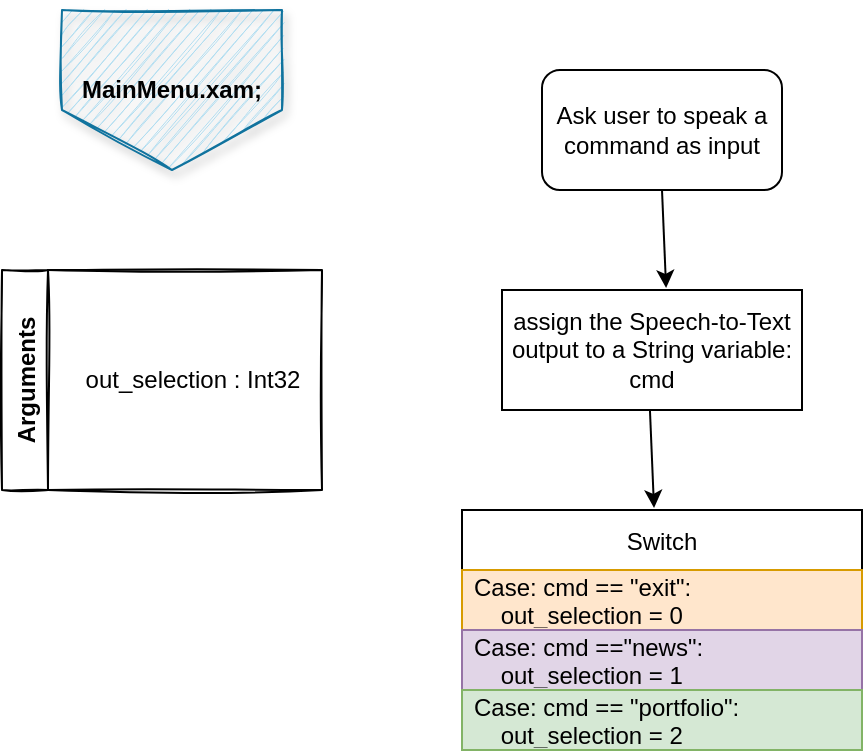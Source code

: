 <mxfile version="15.7.2" type="device"><diagram id="JBX50BqUHv4Fj56Uw10a" name="Page-1"><mxGraphModel dx="868" dy="440" grid="1" gridSize="10" guides="1" tooltips="1" connect="1" arrows="1" fold="1" page="1" pageScale="1" pageWidth="850" pageHeight="1100" math="0" shadow="0"><root><mxCell id="0"/><mxCell id="1" parent="0"/><mxCell id="pJPu35LD3zOvxf39F1-5-5" value="Ask user to speak a command as input" style="rounded=1;whiteSpace=wrap;html=1;" vertex="1" parent="1"><mxGeometry x="340" y="50" width="120" height="60" as="geometry"/></mxCell><mxCell id="pJPu35LD3zOvxf39F1-5-6" value="assign the Speech-to-Text output to a String variable: cmd" style="rounded=0;whiteSpace=wrap;html=1;" vertex="1" parent="1"><mxGeometry x="320" y="160" width="150" height="60" as="geometry"/></mxCell><mxCell id="pJPu35LD3zOvxf39F1-5-8" value="Switch" style="swimlane;fontStyle=0;childLayout=stackLayout;horizontal=1;startSize=30;horizontalStack=0;resizeParent=1;resizeParentMax=0;resizeLast=0;collapsible=1;marginBottom=0;" vertex="1" parent="1"><mxGeometry x="300" y="270" width="200" height="120" as="geometry"/></mxCell><mxCell id="pJPu35LD3zOvxf39F1-5-9" value="Case: cmd == &quot;exit&quot;:&#xA;    out_selection = 0" style="text;strokeColor=#d79b00;fillColor=#ffe6cc;align=left;verticalAlign=middle;spacingLeft=4;spacingRight=4;overflow=hidden;points=[[0,0.5],[1,0.5]];portConstraint=eastwest;rotatable=0;strokeWidth=1;" vertex="1" parent="pJPu35LD3zOvxf39F1-5-8"><mxGeometry y="30" width="200" height="30" as="geometry"/></mxCell><mxCell id="pJPu35LD3zOvxf39F1-5-10" value="Case: cmd ==&quot;news&quot;:&#xA;    out_selection = 1" style="text;strokeColor=#9673a6;fillColor=#e1d5e7;align=left;verticalAlign=middle;spacingLeft=4;spacingRight=4;overflow=hidden;points=[[0,0.5],[1,0.5]];portConstraint=eastwest;rotatable=0;" vertex="1" parent="pJPu35LD3zOvxf39F1-5-8"><mxGeometry y="60" width="200" height="30" as="geometry"/></mxCell><mxCell id="pJPu35LD3zOvxf39F1-5-11" value="Case: cmd == &quot;portfolio&quot;:&#xA;    out_selection = 2" style="text;strokeColor=#82b366;fillColor=#d5e8d4;align=left;verticalAlign=middle;spacingLeft=4;spacingRight=4;overflow=hidden;points=[[0,0.5],[1,0.5]];portConstraint=eastwest;rotatable=0;" vertex="1" parent="pJPu35LD3zOvxf39F1-5-8"><mxGeometry y="90" width="200" height="30" as="geometry"/></mxCell><mxCell id="pJPu35LD3zOvxf39F1-5-13" value="" style="endArrow=classic;html=1;rounded=0;exitX=0.5;exitY=1;exitDx=0;exitDy=0;entryX=0.547;entryY=-0.017;entryDx=0;entryDy=0;entryPerimeter=0;" edge="1" parent="1" source="pJPu35LD3zOvxf39F1-5-5" target="pJPu35LD3zOvxf39F1-5-6"><mxGeometry width="50" height="50" relative="1" as="geometry"><mxPoint x="430" y="130" as="sourcePoint"/><mxPoint x="460" y="100" as="targetPoint"/></mxGeometry></mxCell><mxCell id="pJPu35LD3zOvxf39F1-5-14" value="" style="endArrow=classic;html=1;rounded=0;exitX=0.5;exitY=1;exitDx=0;exitDy=0;entryX=0.547;entryY=-0.017;entryDx=0;entryDy=0;entryPerimeter=0;" edge="1" parent="1"><mxGeometry width="50" height="50" relative="1" as="geometry"><mxPoint x="393.97" y="220" as="sourcePoint"/><mxPoint x="396.02" y="268.98" as="targetPoint"/></mxGeometry></mxCell><mxCell id="pJPu35LD3zOvxf39F1-5-16" value="Arguments" style="swimlane;horizontal=0;strokeWidth=1;swimlaneLine=1;rounded=0;sketch=1;fillColor=default;" vertex="1" parent="1"><mxGeometry x="70" y="150" width="160" height="110" as="geometry"/></mxCell><mxCell id="pJPu35LD3zOvxf39F1-5-18" value="out_selection : Int32" style="text;html=1;align=center;verticalAlign=middle;resizable=0;points=[];autosize=1;strokeColor=none;fillColor=none;" vertex="1" parent="pJPu35LD3zOvxf39F1-5-16"><mxGeometry x="30" y="45" width="130" height="20" as="geometry"/></mxCell><mxCell id="pJPu35LD3zOvxf39F1-5-19" value="&lt;b&gt;MainMenu.xam;&lt;/b&gt;" style="shape=offPageConnector;whiteSpace=wrap;html=1;rounded=0;sketch=1;strokeWidth=1;fillColor=#b1ddf0;strokeColor=#10739e;shadow=1;" vertex="1" parent="1"><mxGeometry x="100" y="20" width="110" height="80" as="geometry"/></mxCell></root></mxGraphModel></diagram></mxfile>